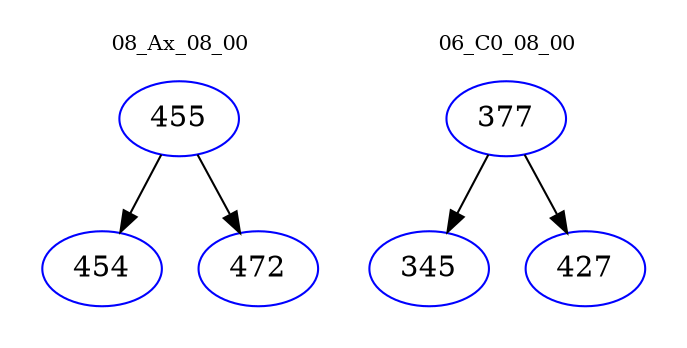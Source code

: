 digraph{
subgraph cluster_0 {
color = white
label = "08_Ax_08_00";
fontsize=10;
T0_455 [label="455", color="blue"]
T0_455 -> T0_454 [color="black"]
T0_454 [label="454", color="blue"]
T0_455 -> T0_472 [color="black"]
T0_472 [label="472", color="blue"]
}
subgraph cluster_1 {
color = white
label = "06_C0_08_00";
fontsize=10;
T1_377 [label="377", color="blue"]
T1_377 -> T1_345 [color="black"]
T1_345 [label="345", color="blue"]
T1_377 -> T1_427 [color="black"]
T1_427 [label="427", color="blue"]
}
}
